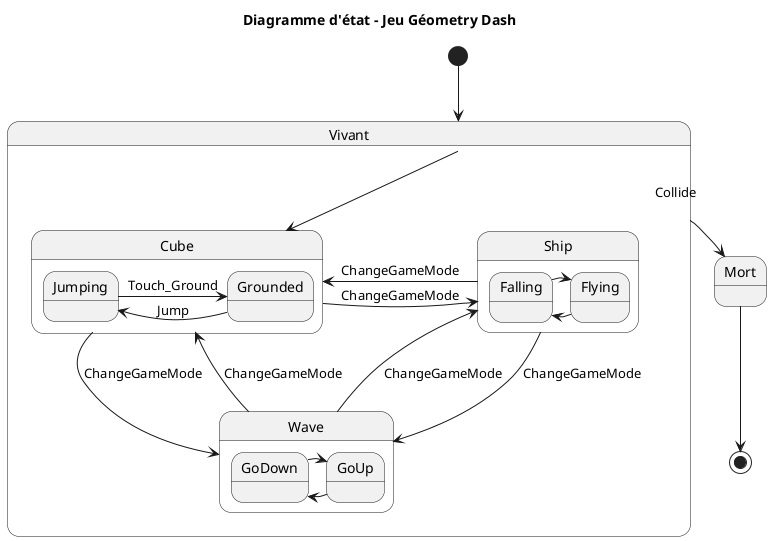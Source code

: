 @startuml
title Diagramme d'état - Jeu Géometry Dash
[*] --> Vivant

state Vivant {
    Vivant -d-> Cube

    state Cube {
        Grounded -l-> Jumping : Jump
        Jumping -r-> Grounded : Touch_Ground
    }

    state Ship {
        Flying -l-> Falling
        Falling -r-> Flying 
    }

    state Wave {
        GoUp -l-> GoDown 
        GoDown -r-> GoUp 
    }

    Ship -l-> Cube : ChangeGameMode
    Cube -r-> Ship : ChangeGameMode
    Wave --> Cube : ChangeGameMode
    Cube --> Wave : ChangeGameMode
    Ship --> Wave : ChangeGameMode
    Wave -l-> Ship : ChangeGameMode
}

Vivant --> Mort : Collide
Mort --> [*]

@enduml